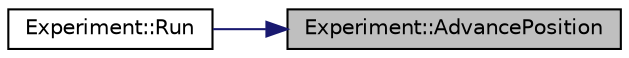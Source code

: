 digraph "Experiment::AdvancePosition"
{
 // LATEX_PDF_SIZE
  edge [fontname="Helvetica",fontsize="10",labelfontname="Helvetica",labelfontsize="10"];
  node [fontname="Helvetica",fontsize="10",shape=record];
  rankdir="RL";
  Node1 [label="Experiment::AdvancePosition",height=0.2,width=0.4,color="black", fillcolor="grey75", style="filled", fontcolor="black",tooltip=" "];
  Node1 -> Node2 [dir="back",color="midnightblue",fontsize="10",style="solid",fontname="Helvetica"];
  Node2 [label="Experiment::Run",height=0.2,width=0.4,color="black", fillcolor="white", style="filled",URL="$class_experiment.html#a15cdba434e2674b0c59485bd2a94cb72",tooltip=" "];
}
